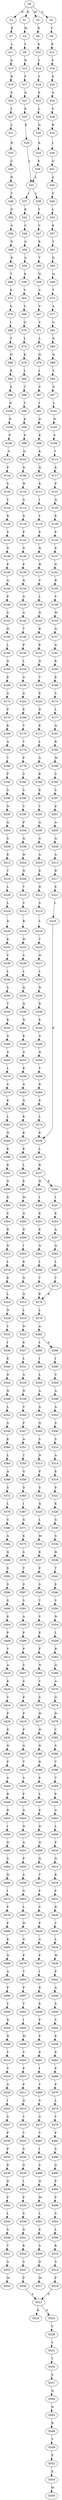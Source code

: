 strict digraph  {
	S0 -> S1 [ label = R ];
	S0 -> S2 [ label = M ];
	S0 -> S3 [ label = N ];
	S0 -> S4 [ label = C ];
	S1 -> S5 [ label = M ];
	S2 -> S6 [ label = R ];
	S3 -> S7 [ label = E ];
	S4 -> S8 [ label = C ];
	S5 -> S9 [ label = Y ];
	S6 -> S10 [ label = K ];
	S7 -> S11 [ label = L ];
	S8 -> S12 [ label = R ];
	S9 -> S13 [ label = N ];
	S10 -> S14 [ label = T ];
	S11 -> S15 [ label = Q ];
	S12 -> S16 [ label = S ];
	S13 -> S17 [ label = F ];
	S14 -> S18 [ label = Y ];
	S15 -> S19 [ label = R ];
	S16 -> S20 [ label = E ];
	S17 -> S21 [ label = Q ];
	S18 -> S22 [ label = E ];
	S19 -> S23 [ label = E ];
	S20 -> S24 [ label = A ];
	S21 -> S25 [ label = K ];
	S22 -> S26 [ label = L ];
	S23 -> S27 [ label = L ];
	S24 -> S28 [ label = S ];
	S25 -> S29 [ label = E ];
	S26 -> S30 [ label = Q ];
	S27 -> S31 [ label = L ];
	S28 -> S32 [ label = R ];
	S29 -> S33 [ label = L ];
	S30 -> S34 [ label = K ];
	S31 -> S35 [ label = R ];
	S32 -> S36 [ label = L ];
	S33 -> S37 [ label = I ];
	S33 -> S38 [ label = L ];
	S34 -> S39 [ label = E ];
	S35 -> S40 [ label = C ];
	S36 -> S41 [ label = Q ];
	S37 -> S42 [ label = K ];
	S38 -> S43 [ label = T ];
	S39 -> S33 [ label = L ];
	S40 -> S44 [ label = R ];
	S41 -> S45 [ label = A ];
	S42 -> S46 [ label = C ];
	S43 -> S47 [ label = C ];
	S44 -> S48 [ label = T ];
	S45 -> S49 [ label = V ];
	S46 -> S50 [ label = Q ];
	S47 -> S51 [ label = R ];
	S48 -> S52 [ label = D ];
	S49 -> S53 [ label = L ];
	S50 -> S54 [ label = A ];
	S51 -> S55 [ label = T ];
	S52 -> S56 [ label = A ];
	S53 -> S57 [ label = E ];
	S54 -> S58 [ label = E ];
	S55 -> S59 [ label = Q ];
	S56 -> S60 [ label = N ];
	S57 -> S61 [ label = T ];
	S58 -> S62 [ label = V ];
	S59 -> S63 [ label = A ];
	S60 -> S64 [ label = R ];
	S61 -> S65 [ label = D ];
	S62 -> S66 [ label = S ];
	S63 -> S67 [ label = S ];
	S64 -> S68 [ label = T ];
	S65 -> S69 [ label = Q ];
	S66 -> S70 [ label = Q ];
	S67 -> S71 [ label = S ];
	S68 -> S72 [ label = K ];
	S69 -> S73 [ label = T ];
	S70 -> S74 [ label = L ];
	S71 -> S75 [ label = L ];
	S72 -> S76 [ label = G ];
	S73 -> S77 [ label = A ];
	S74 -> S78 [ label = K ];
	S75 -> S79 [ label = Q ];
	S76 -> S80 [ label = I ];
	S77 -> S81 [ label = G ];
	S78 -> S82 [ label = L ];
	S79 -> S83 [ label = I ];
	S80 -> S84 [ label = T ];
	S81 -> S85 [ label = K ];
	S82 -> S86 [ label = T ];
	S83 -> S87 [ label = S ];
	S84 -> S88 [ label = N ];
	S85 -> S89 [ label = Q ];
	S86 -> S90 [ label = Y ];
	S87 -> S91 [ label = I ];
	S88 -> S92 [ label = R ];
	S89 -> S93 [ label = V ];
	S90 -> S94 [ label = E ];
	S91 -> S95 [ label = D ];
	S92 -> S96 [ label = E ];
	S93 -> S97 [ label = N ];
	S94 -> S98 [ label = E ];
	S95 -> S99 [ label = K ];
	S96 -> S100 [ label = R ];
	S97 -> S101 [ label = L ];
	S98 -> S102 [ label = Q ];
	S99 -> S103 [ label = K ];
	S100 -> S104 [ label = N ];
	S101 -> S105 [ label = N ];
	S102 -> S106 [ label = N ];
	S103 -> S107 [ label = Q ];
	S104 -> S108 [ label = P ];
	S105 -> S109 [ label = S ];
	S106 -> S110 [ label = W ];
	S107 -> S111 [ label = K ];
	S108 -> S112 [ label = S ];
	S109 -> S113 [ label = T ];
	S110 -> S114 [ label = G ];
	S111 -> S115 [ label = I ];
	S112 -> S116 [ label = P ];
	S113 -> S117 [ label = K ];
	S114 -> S118 [ label = D ];
	S115 -> S119 [ label = L ];
	S116 -> S120 [ label = S ];
	S117 -> S121 [ label = P ];
	S118 -> S122 [ label = P ];
	S119 -> S123 [ label = E ];
	S120 -> S124 [ label = Y ];
	S121 -> S125 [ label = Q ];
	S122 -> S126 [ label = G ];
	S123 -> S127 [ label = Q ];
	S124 -> S128 [ label = R ];
	S125 -> S129 [ label = E ];
	S126 -> S130 [ label = P ];
	S127 -> S131 [ label = H ];
	S128 -> S132 [ label = S ];
	S129 -> S133 [ label = P ];
	S130 -> S134 [ label = Q ];
	S131 -> S135 [ label = V ];
	S132 -> S136 [ label = G ];
	S133 -> S137 [ label = E ];
	S134 -> S138 [ label = G ];
	S135 -> S139 [ label = L ];
	S136 -> S140 [ label = P ];
	S137 -> S141 [ label = G ];
	S138 -> S142 [ label = A ];
	S139 -> S143 [ label = N ];
	S140 -> S144 [ label = Q ];
	S141 -> S145 [ label = R ];
	S142 -> S146 [ label = T ];
	S143 -> S147 [ label = R ];
	S144 -> S148 [ label = P ];
	S145 -> S149 [ label = Y ];
	S146 -> S150 [ label = P ];
	S147 -> S151 [ label = E ];
	S148 -> S152 [ label = S ];
	S149 -> S153 [ label = W ];
	S150 -> S154 [ label = L ];
	S151 -> S155 [ label = N ];
	S152 -> S156 [ label = H ];
	S153 -> S157 [ label = Q ];
	S154 -> S158 [ label = A ];
	S155 -> S159 [ label = T ];
	S156 -> S160 [ label = L ];
	S157 -> S161 [ label = A ];
	S158 -> S162 [ label = A ];
	S159 -> S163 [ label = E ];
	S160 -> S164 [ label = A ];
	S161 -> S165 [ label = K ];
	S162 -> S166 [ label = E ];
	S163 -> S167 [ label = D ];
	S164 -> S168 [ label = E ];
	S165 -> S169 [ label = E ];
	S166 -> S170 [ label = V ];
	S167 -> S171 [ label = E ];
	S168 -> S172 [ label = A ];
	S169 -> S173 [ label = S ];
	S170 -> S174 [ label = Y ];
	S171 -> S175 [ label = L ];
	S172 -> S176 [ label = P ];
	S173 -> S177 [ label = L ];
	S174 -> S178 [ label = P ];
	S175 -> S179 [ label = A ];
	S176 -> S180 [ label = K ];
	S177 -> S181 [ label = Q ];
	S178 -> S182 [ label = S ];
	S179 -> S183 [ label = K ];
	S180 -> S184 [ label = A ];
	S181 -> S185 [ label = R ];
	S182 -> S186 [ label = S ];
	S183 -> S187 [ label = K ];
	S184 -> S188 [ label = T ];
	S185 -> S189 [ label = M ];
	S186 -> S190 [ label = V ];
	S187 -> S191 [ label = Y ];
	S188 -> S192 [ label = P ];
	S189 -> S193 [ label = S ];
	S190 -> S194 [ label = P ];
	S191 -> S195 [ label = Q ];
	S192 -> S196 [ label = S ];
	S193 -> S197 [ label = S ];
	S194 -> S198 [ label = Q ];
	S195 -> S199 [ label = A ];
	S196 -> S200 [ label = N ];
	S197 -> S201 [ label = E ];
	S198 -> S202 [ label = H ];
	S199 -> S203 [ label = A ];
	S200 -> S204 [ label = Q ];
	S201 -> S205 [ label = A ];
	S202 -> S206 [ label = N ];
	S203 -> S207 [ label = E ];
	S204 -> S208 [ label = S ];
	S205 -> S209 [ label = Q ];
	S206 -> S210 [ label = T ];
	S207 -> S211 [ label = R ];
	S208 -> S212 [ label = K ];
	S209 -> S213 [ label = A ];
	S210 -> S214 [ label = V ];
	S211 -> S215 [ label = S ];
	S212 -> S216 [ label = T ];
	S213 -> S217 [ label = R ];
	S214 -> S218 [ label = R ];
	S215 -> S219 [ label = L ];
	S216 -> S220 [ label = L ];
	S217 -> S221 [ label = E ];
	S218 -> S222 [ label = H ];
	S219 -> S223 [ label = T ];
	S220 -> S224 [ label = L ];
	S221 -> S225 [ label = L ];
	S222 -> S226 [ label = S ];
	S223 -> S227 [ label = N ];
	S224 -> S228 [ label = D ];
	S225 -> S229 [ label = E ];
	S226 -> S230 [ label = L ];
	S227 -> S231 [ label = L ];
	S228 -> S232 [ label = K ];
	S229 -> S233 [ label = L ];
	S230 -> S234 [ label = Q ];
	S231 -> S235 [ label = N ];
	S232 -> S236 [ label = Y ];
	S233 -> S237 [ label = R ];
	S234 -> S238 [ label = Q ];
	S235 -> S239 [ label = D ];
	S236 -> S240 [ label = L ];
	S237 -> S241 [ label = H ];
	S237 -> S242 [ label = K ];
	S238 -> S243 [ label = N ];
	S239 -> S244 [ label = E ];
	S240 -> S245 [ label = S ];
	S241 -> S246 [ label = I ];
	S242 -> S247 [ label = I ];
	S243 -> S248 [ label = K ];
	S244 -> S249 [ label = A ];
	S245 -> S250 [ label = T ];
	S246 -> S251 [ label = K ];
	S247 -> S252 [ label = K ];
	S248 -> S253 [ label = A ];
	S249 -> S254 [ label = Q ];
	S250 -> S255 [ label = E ];
	S251 -> S256 [ label = E ];
	S252 -> S257 [ label = A ];
	S253 -> S258 [ label = K ];
	S254 -> S259 [ label = T ];
	S255 -> S260 [ label = A ];
	S256 -> S261 [ label = Q ];
	S257 -> S262 [ label = Q ];
	S258 -> S263 [ label = A ];
	S259 -> S264 [ label = R ];
	S260 -> S265 [ label = A ];
	S261 -> S266 [ label = L ];
	S262 -> S267 [ label = L ];
	S263 -> S268 [ label = Q ];
	S264 -> S269 [ label = E ];
	S265 -> S270 [ label = L ];
	S266 -> S271 [ label = T ];
	S267 -> S272 [ label = T ];
	S268 -> S273 [ label = K ];
	S269 -> S274 [ label = L ];
	S270 -> S275 [ label = S ];
	S271 -> S276 [ label = K ];
	S272 -> S276 [ label = K ];
	S273 -> S277 [ label = K ];
	S274 -> S229 [ label = E ];
	S275 -> S278 [ label = K ];
	S276 -> S279 [ label = L ];
	S277 -> S280 [ label = E ];
	S278 -> S281 [ label = L ];
	S279 -> S282 [ label = A ];
	S280 -> S283 [ label = L ];
	S281 -> S284 [ label = N ];
	S282 -> S285 [ label = L ];
	S282 -> S286 [ label = A ];
	S283 -> S287 [ label = E ];
	S284 -> S288 [ label = K ];
	S285 -> S289 [ label = I ];
	S286 -> S290 [ label = I ];
	S287 -> S291 [ label = M ];
	S288 -> S292 [ label = E ];
	S289 -> S293 [ label = L ];
	S290 -> S294 [ label = V ];
	S291 -> S295 [ label = Q ];
	S292 -> S296 [ label = A ];
	S293 -> S297 [ label = A ];
	S294 -> S298 [ label = A ];
	S295 -> S299 [ label = D ];
	S296 -> S300 [ label = K ];
	S297 -> S301 [ label = A ];
	S298 -> S302 [ label = A ];
	S299 -> S303 [ label = I ];
	S300 -> S304 [ label = S ];
	S301 -> S305 [ label = Q ];
	S302 -> S306 [ label = S ];
	S303 -> S307 [ label = K ];
	S304 -> S308 [ label = R ];
	S305 -> S309 [ label = S ];
	S306 -> S310 [ label = S ];
	S307 -> S311 [ label = Q ];
	S308 -> S312 [ label = D ];
	S309 -> S313 [ label = N ];
	S310 -> S314 [ label = A ];
	S311 -> S315 [ label = Q ];
	S312 -> S316 [ label = L ];
	S313 -> S317 [ label = P ];
	S314 -> S318 [ label = E ];
	S315 -> S319 [ label = L ];
	S316 -> S320 [ label = E ];
	S317 -> S321 [ label = S ];
	S318 -> S322 [ label = P ];
	S319 -> S323 [ label = N ];
	S320 -> S324 [ label = L ];
	S321 -> S325 [ label = Q ];
	S322 -> S326 [ label = K ];
	S323 -> S327 [ label = K ];
	S324 -> S328 [ label = N ];
	S325 -> S329 [ label = L ];
	S326 -> S330 [ label = G ];
	S327 -> S331 [ label = L ];
	S328 -> S332 [ label = Y ];
	S329 -> S333 [ label = M ];
	S330 -> S334 [ label = G ];
	S331 -> S335 [ label = A ];
	S332 -> S336 [ label = I ];
	S333 -> S337 [ label = K ];
	S334 -> S338 [ label = H ];
	S335 -> S339 [ label = N ];
	S336 -> S340 [ label = K ];
	S337 -> S341 [ label = P ];
	S338 -> S342 [ label = T ];
	S339 -> S343 [ label = V ];
	S340 -> S344 [ label = D ];
	S341 -> S345 [ label = S ];
	S342 -> S346 [ label = E ];
	S343 -> S347 [ label = F ];
	S344 -> S348 [ label = Q ];
	S345 -> S349 [ label = T ];
	S346 -> S350 [ label = V ];
	S347 -> S351 [ label = A ];
	S348 -> S352 [ label = L ];
	S349 -> S353 [ label = V ];
	S350 -> S354 [ label = N ];
	S351 -> S355 [ label = T ];
	S352 -> S356 [ label = G ];
	S353 -> S357 [ label = E ];
	S354 -> S358 [ label = L ];
	S355 -> S359 [ label = G ];
	S356 -> S360 [ label = K ];
	S357 -> S361 [ label = F ];
	S358 -> S362 [ label = R ];
	S359 -> S363 [ label = D ];
	S360 -> S364 [ label = L ];
	S361 -> S365 [ label = N ];
	S362 -> S366 [ label = Q ];
	S363 -> S367 [ label = I ];
	S364 -> S368 [ label = A ];
	S365 -> S369 [ label = V ];
	S366 -> S370 [ label = A ];
	S367 -> S371 [ label = G ];
	S368 -> S372 [ label = S ];
	S369 -> S373 [ label = S ];
	S370 -> S374 [ label = G ];
	S371 -> S375 [ label = K ];
	S372 -> S376 [ label = L ];
	S373 -> S377 [ label = H ];
	S374 -> S378 [ label = D ];
	S375 -> S379 [ label = S ];
	S376 -> S380 [ label = V ];
	S377 -> S381 [ label = H ];
	S378 -> S382 [ label = C ];
	S379 -> S383 [ label = T ];
	S380 -> S384 [ label = A ];
	S381 -> S385 [ label = N ];
	S382 -> S386 [ label = S ];
	S383 -> S387 [ label = S ];
	S384 -> S388 [ label = Q ];
	S385 -> S389 [ label = R ];
	S386 -> S390 [ label = T ];
	S387 -> S391 [ label = S ];
	S388 -> S392 [ label = S ];
	S389 -> S393 [ label = P ];
	S390 -> S394 [ label = T ];
	S391 -> S395 [ label = A ];
	S392 -> S396 [ label = S ];
	S393 -> S397 [ label = L ];
	S394 -> S398 [ label = P ];
	S395 -> S399 [ label = P ];
	S396 -> S400 [ label = S ];
	S397 -> S401 [ label = E ];
	S398 -> S402 [ label = A ];
	S399 -> S403 [ label = P ];
	S400 -> S404 [ label = E ];
	S401 -> S405 [ label = D ];
	S402 -> S406 [ label = L ];
	S403 -> S407 [ label = S ];
	S404 -> S408 [ label = P ];
	S405 -> S409 [ label = N ];
	S406 -> S410 [ label = P ];
	S407 -> S411 [ label = S ];
	S408 -> S412 [ label = Y ];
	S409 -> S413 [ label = Q ];
	S410 -> S414 [ label = Q ];
	S411 -> S415 [ label = P ];
	S412 -> S416 [ label = A ];
	S413 -> S417 [ label = T ];
	S414 -> S418 [ label = K ];
	S415 -> S419 [ label = P ];
	S416 -> S420 [ label = K ];
	S417 -> S421 [ label = F ];
	S418 -> S422 [ label = F ];
	S419 -> S423 [ label = P ];
	S420 -> S424 [ label = V ];
	S421 -> S425 [ label = S ];
	S422 -> S426 [ label = R ];
	S423 -> S427 [ label = Q ];
	S424 -> S428 [ label = P ];
	S425 -> S429 [ label = P ];
	S426 -> S430 [ label = T ];
	S427 -> S431 [ label = T ];
	S428 -> S432 [ label = K ];
	S429 -> S433 [ label = A ];
	S430 -> S434 [ label = L ];
	S431 -> S435 [ label = S ];
	S432 -> S436 [ label = N ];
	S433 -> S437 [ label = F ];
	S434 -> S438 [ label = W ];
	S435 -> S439 [ label = F ];
	S436 -> S440 [ label = P ];
	S437 -> S441 [ label = I ];
	S438 -> S442 [ label = P ];
	S439 -> S443 [ label = A ];
	S440 -> S444 [ label = S ];
	S441 -> S445 [ label = R ];
	S442 -> S446 [ label = A ];
	S443 -> S447 [ label = N ];
	S444 -> S448 [ label = R ];
	S445 -> S449 [ label = E ];
	S446 -> S450 [ label = S ];
	S447 -> S451 [ label = A ];
	S448 -> S452 [ label = R ];
	S449 -> S453 [ label = P ];
	S450 -> S454 [ label = V ];
	S451 -> S455 [ label = P ];
	S452 -> S456 [ label = I ];
	S453 -> S457 [ label = P ];
	S454 -> S458 [ label = K ];
	S455 -> S459 [ label = S ];
	S456 -> S460 [ label = N ];
	S457 -> S461 [ label = K ];
	S458 -> S462 [ label = E ];
	S459 -> S463 [ label = G ];
	S460 -> S464 [ label = S ];
	S461 -> S465 [ label = I ];
	S462 -> S466 [ label = P ];
	S463 -> S467 [ label = L ];
	S464 -> S468 [ label = N ];
	S465 -> S469 [ label = Y ];
	S466 -> S470 [ label = P ];
	S467 -> S471 [ label = H ];
	S468 -> S472 [ label = I ];
	S469 -> S473 [ label = S ];
	S470 -> S474 [ label = L ];
	S471 -> S475 [ label = G ];
	S472 -> S476 [ label = F ];
	S473 -> S477 [ label = G ];
	S474 -> S478 [ label = Y ];
	S475 -> S479 [ label = P ];
	S476 -> S480 [ label = P ];
	S477 -> S481 [ label = V ];
	S478 -> S482 [ label = F ];
	S479 -> S483 [ label = T ];
	S480 -> S484 [ label = K ];
	S481 -> S485 [ label = I ];
	S482 -> S486 [ label = S ];
	S483 -> S487 [ label = P ];
	S484 -> S488 [ label = N ];
	S485 -> S489 [ label = S ];
	S486 -> S490 [ label = G ];
	S487 -> S491 [ label = T ];
	S488 -> S492 [ label = A ];
	S489 -> S493 [ label = H ];
	S490 -> S494 [ label = F ];
	S491 -> S495 [ label = I ];
	S492 -> S496 [ label = P ];
	S493 -> S497 [ label = M ];
	S494 -> S498 [ label = F ];
	S495 -> S499 [ label = M ];
	S496 -> S500 [ label = Y ];
	S497 -> S501 [ label = L ];
	S498 -> S502 [ label = S ];
	S499 -> S503 [ label = V ];
	S500 -> S504 [ label = D ];
	S501 -> S505 [ label = E ];
	S502 -> S506 [ label = L ];
	S503 -> S507 [ label = P ];
	S504 -> S508 [ label = Q ];
	S505 -> S509 [ label = S ];
	S506 -> S510 [ label = K ];
	S507 -> S511 [ label = P ];
	S508 -> S512 [ label = Y ];
	S509 -> S513 [ label = D ];
	S510 -> S514 [ label = S ];
	S511 -> S515 [ label = Q ];
	S512 -> S516 [ label = S ];
	S513 -> S517 [ label = M ];
	S514 -> S518 [ label = P ];
	S515 -> S519 [ label = Y ];
	S516 -> S520 [ label = A ];
	S518 -> S521 [ label = S ];
	S519 -> S522 [ label = Y ];
	S520 -> S523 [ label = I ];
	S521 -> S524 [ label = D ];
	S521 -> S525 [ label = G ];
	S522 -> S526 [ label = S ];
	S523 -> S527 [ label = S ];
	S525 -> S528 [ label = V ];
	S526 -> S529 [ label = G ];
	S527 -> S530 [ label = P ];
	S528 -> S531 [ label = T ];
	S529 -> S532 [ label = I ];
	S530 -> S533 [ label = P ];
	S531 -> S534 [ label = T ];
	S532 -> S535 [ label = F ];
	S533 -> S536 [ label = E ];
	S534 -> S537 [ label = S ];
	S535 -> S538 [ label = S ];
	S536 -> S539 [ label = D ];
	S537 -> S540 [ label = Q ];
	S538 -> S541 [ label = D ];
	S539 -> S542 [ label = F ];
	S540 -> S543 [ label = D ];
	S541 -> S544 [ label = K ];
	S542 -> S545 [ label = L ];
	S543 -> S546 [ label = R ];
	S544 -> S547 [ label = S ];
	S545 -> S548 [ label = S ];
	S546 -> S549 [ label = V ];
	S547 -> S550 [ label = P ];
	S548 -> S551 [ label = T ];
	S549 -> S552 [ label = P ];
	S550 -> S521 [ label = S ];
	S551 -> S553 [ label = A ];
	S552 -> S554 [ label = E ];
	S553 -> S555 [ label = M ];
	S554 -> S556 [ label = M ];
}
